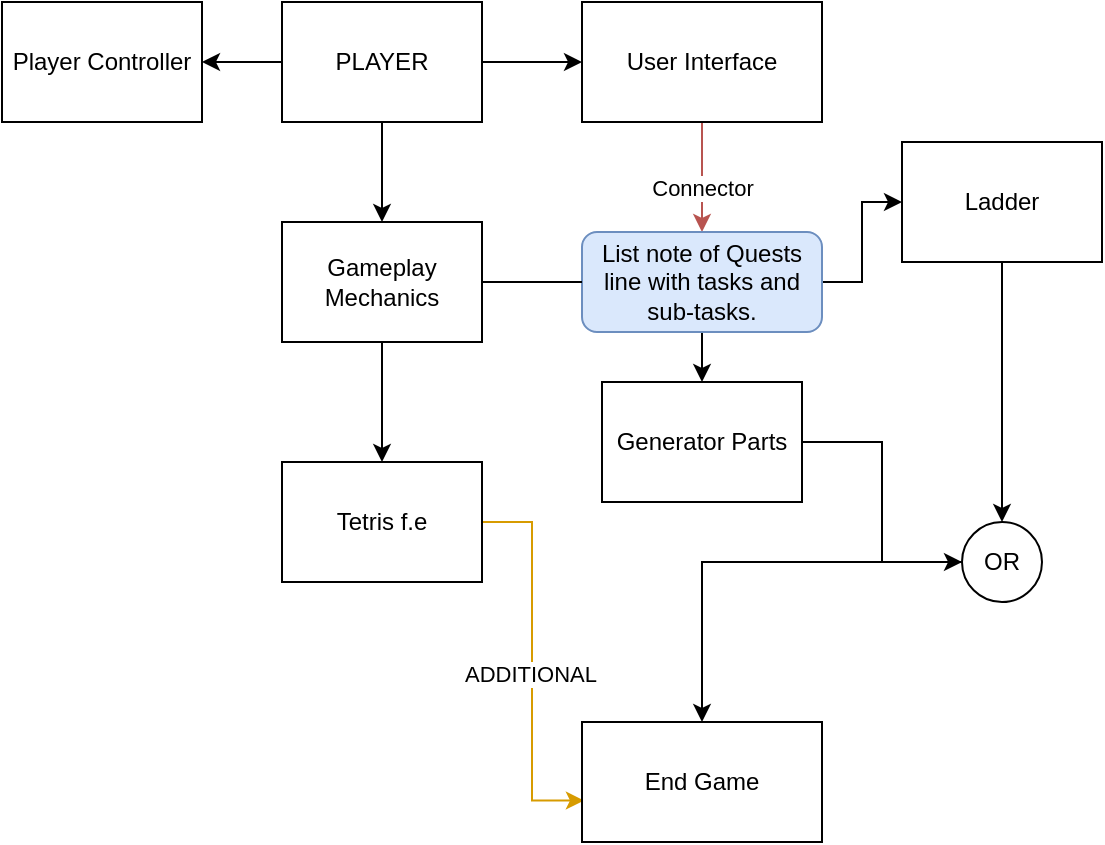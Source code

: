 <mxfile version="20.3.5" type="github">
  <diagram id="RXMFhCxjWmqhvh15vztk" name="Page-1">
    <mxGraphModel dx="1240" dy="662" grid="1" gridSize="10" guides="1" tooltips="1" connect="1" arrows="1" fold="1" page="1" pageScale="1" pageWidth="850" pageHeight="1100" math="0" shadow="0">
      <root>
        <mxCell id="0" />
        <mxCell id="1" parent="0" />
        <mxCell id="3QEd6N9UvnGJn1UHd3mm-7" value="" style="edgeStyle=orthogonalEdgeStyle;rounded=0;orthogonalLoop=1;jettySize=auto;html=1;" edge="1" parent="1" source="3QEd6N9UvnGJn1UHd3mm-3" target="3QEd6N9UvnGJn1UHd3mm-6">
          <mxGeometry relative="1" as="geometry" />
        </mxCell>
        <mxCell id="3QEd6N9UvnGJn1UHd3mm-9" value="" style="edgeStyle=orthogonalEdgeStyle;rounded=0;orthogonalLoop=1;jettySize=auto;html=1;" edge="1" parent="1" source="3QEd6N9UvnGJn1UHd3mm-3" target="3QEd6N9UvnGJn1UHd3mm-8">
          <mxGeometry relative="1" as="geometry" />
        </mxCell>
        <mxCell id="3QEd6N9UvnGJn1UHd3mm-29" style="edgeStyle=orthogonalEdgeStyle;rounded=0;orthogonalLoop=1;jettySize=auto;html=1;" edge="1" parent="1" source="3QEd6N9UvnGJn1UHd3mm-3" target="3QEd6N9UvnGJn1UHd3mm-5">
          <mxGeometry relative="1" as="geometry" />
        </mxCell>
        <mxCell id="3QEd6N9UvnGJn1UHd3mm-3" value="PLAYER" style="rounded=0;whiteSpace=wrap;html=1;" vertex="1" parent="1">
          <mxGeometry x="360" y="580" width="100" height="60" as="geometry" />
        </mxCell>
        <mxCell id="3QEd6N9UvnGJn1UHd3mm-19" style="edgeStyle=orthogonalEdgeStyle;rounded=0;orthogonalLoop=1;jettySize=auto;html=1;fillColor=#f8cecc;strokeColor=#b85450;" edge="1" parent="1" source="3QEd6N9UvnGJn1UHd3mm-5" target="3QEd6N9UvnGJn1UHd3mm-16">
          <mxGeometry relative="1" as="geometry" />
        </mxCell>
        <mxCell id="3QEd6N9UvnGJn1UHd3mm-20" value="Connector&lt;br&gt;" style="edgeLabel;html=1;align=center;verticalAlign=middle;resizable=0;points=[];" vertex="1" connectable="0" parent="3QEd6N9UvnGJn1UHd3mm-19">
          <mxGeometry x="0.184" y="-3" relative="1" as="geometry">
            <mxPoint x="3" as="offset" />
          </mxGeometry>
        </mxCell>
        <mxCell id="3QEd6N9UvnGJn1UHd3mm-5" value="User Interface" style="rounded=0;whiteSpace=wrap;html=1;" vertex="1" parent="1">
          <mxGeometry x="510" y="580" width="120" height="60" as="geometry" />
        </mxCell>
        <mxCell id="3QEd6N9UvnGJn1UHd3mm-6" value="Player Controller" style="rounded=0;whiteSpace=wrap;html=1;" vertex="1" parent="1">
          <mxGeometry x="220" y="580" width="100" height="60" as="geometry" />
        </mxCell>
        <mxCell id="3QEd6N9UvnGJn1UHd3mm-11" value="" style="edgeStyle=orthogonalEdgeStyle;rounded=0;orthogonalLoop=1;jettySize=auto;html=1;" edge="1" parent="1" source="3QEd6N9UvnGJn1UHd3mm-8" target="3QEd6N9UvnGJn1UHd3mm-10">
          <mxGeometry relative="1" as="geometry" />
        </mxCell>
        <mxCell id="3QEd6N9UvnGJn1UHd3mm-15" value="" style="edgeStyle=orthogonalEdgeStyle;rounded=0;orthogonalLoop=1;jettySize=auto;html=1;startArrow=none;" edge="1" parent="1" source="3QEd6N9UvnGJn1UHd3mm-16" target="3QEd6N9UvnGJn1UHd3mm-14">
          <mxGeometry relative="1" as="geometry" />
        </mxCell>
        <mxCell id="3QEd6N9UvnGJn1UHd3mm-8" value="Gameplay Mechanics" style="rounded=0;whiteSpace=wrap;html=1;" vertex="1" parent="1">
          <mxGeometry x="360" y="690" width="100" height="60" as="geometry" />
        </mxCell>
        <mxCell id="3QEd6N9UvnGJn1UHd3mm-22" style="edgeStyle=orthogonalEdgeStyle;rounded=0;orthogonalLoop=1;jettySize=auto;html=1;entryX=0.008;entryY=0.654;entryDx=0;entryDy=0;entryPerimeter=0;fillColor=#ffe6cc;strokeColor=#d79b00;" edge="1" parent="1" source="3QEd6N9UvnGJn1UHd3mm-10" target="3QEd6N9UvnGJn1UHd3mm-21">
          <mxGeometry relative="1" as="geometry" />
        </mxCell>
        <mxCell id="3QEd6N9UvnGJn1UHd3mm-23" value="ADDITIONAL" style="edgeLabel;html=1;align=center;verticalAlign=middle;resizable=0;points=[];" vertex="1" connectable="0" parent="3QEd6N9UvnGJn1UHd3mm-22">
          <mxGeometry x="0.06" y="-1" relative="1" as="geometry">
            <mxPoint as="offset" />
          </mxGeometry>
        </mxCell>
        <mxCell id="3QEd6N9UvnGJn1UHd3mm-10" value="Tetris f.e" style="rounded=0;whiteSpace=wrap;html=1;" vertex="1" parent="1">
          <mxGeometry x="360" y="810" width="100" height="60" as="geometry" />
        </mxCell>
        <mxCell id="3QEd6N9UvnGJn1UHd3mm-26" style="edgeStyle=orthogonalEdgeStyle;rounded=0;orthogonalLoop=1;jettySize=auto;html=1;entryX=0;entryY=0.5;entryDx=0;entryDy=0;" edge="1" parent="1" source="3QEd6N9UvnGJn1UHd3mm-12" target="3QEd6N9UvnGJn1UHd3mm-27">
          <mxGeometry relative="1" as="geometry">
            <mxPoint x="720" y="840.0" as="targetPoint" />
          </mxGeometry>
        </mxCell>
        <mxCell id="3QEd6N9UvnGJn1UHd3mm-12" value="Generator Parts" style="rounded=0;whiteSpace=wrap;html=1;" vertex="1" parent="1">
          <mxGeometry x="520" y="770" width="100" height="60" as="geometry" />
        </mxCell>
        <mxCell id="3QEd6N9UvnGJn1UHd3mm-25" style="edgeStyle=orthogonalEdgeStyle;rounded=0;orthogonalLoop=1;jettySize=auto;html=1;entryX=0.5;entryY=0;entryDx=0;entryDy=0;" edge="1" parent="1" source="3QEd6N9UvnGJn1UHd3mm-14" target="3QEd6N9UvnGJn1UHd3mm-27">
          <mxGeometry relative="1" as="geometry">
            <mxPoint x="720" y="840.0" as="targetPoint" />
          </mxGeometry>
        </mxCell>
        <mxCell id="3QEd6N9UvnGJn1UHd3mm-14" value="Ladder" style="rounded=0;whiteSpace=wrap;html=1;" vertex="1" parent="1">
          <mxGeometry x="670" y="650" width="100" height="60" as="geometry" />
        </mxCell>
        <mxCell id="3QEd6N9UvnGJn1UHd3mm-18" style="edgeStyle=orthogonalEdgeStyle;rounded=0;orthogonalLoop=1;jettySize=auto;html=1;" edge="1" parent="1" source="3QEd6N9UvnGJn1UHd3mm-16" target="3QEd6N9UvnGJn1UHd3mm-12">
          <mxGeometry relative="1" as="geometry">
            <Array as="points">
              <mxPoint x="570" y="750" />
              <mxPoint x="570" y="750" />
            </Array>
          </mxGeometry>
        </mxCell>
        <mxCell id="3QEd6N9UvnGJn1UHd3mm-16" value="List note of Quests line with tasks and sub-tasks." style="rounded=1;whiteSpace=wrap;html=1;fillColor=#dae8fc;strokeColor=#6c8ebf;" vertex="1" parent="1">
          <mxGeometry x="510" y="695" width="120" height="50" as="geometry" />
        </mxCell>
        <mxCell id="3QEd6N9UvnGJn1UHd3mm-17" value="" style="edgeStyle=orthogonalEdgeStyle;rounded=0;orthogonalLoop=1;jettySize=auto;html=1;endArrow=none;" edge="1" parent="1" source="3QEd6N9UvnGJn1UHd3mm-8" target="3QEd6N9UvnGJn1UHd3mm-16">
          <mxGeometry relative="1" as="geometry">
            <mxPoint x="460" y="680.0" as="sourcePoint" />
            <mxPoint x="670" y="680.0" as="targetPoint" />
          </mxGeometry>
        </mxCell>
        <mxCell id="3QEd6N9UvnGJn1UHd3mm-21" value="End Game" style="rounded=0;whiteSpace=wrap;html=1;" vertex="1" parent="1">
          <mxGeometry x="510" y="940" width="120" height="60" as="geometry" />
        </mxCell>
        <mxCell id="3QEd6N9UvnGJn1UHd3mm-28" style="edgeStyle=orthogonalEdgeStyle;rounded=0;orthogonalLoop=1;jettySize=auto;html=1;" edge="1" parent="1" source="3QEd6N9UvnGJn1UHd3mm-27" target="3QEd6N9UvnGJn1UHd3mm-21">
          <mxGeometry relative="1" as="geometry" />
        </mxCell>
        <mxCell id="3QEd6N9UvnGJn1UHd3mm-27" value="OR" style="ellipse;whiteSpace=wrap;html=1;aspect=fixed;" vertex="1" parent="1">
          <mxGeometry x="700" y="840" width="40" height="40" as="geometry" />
        </mxCell>
      </root>
    </mxGraphModel>
  </diagram>
</mxfile>
